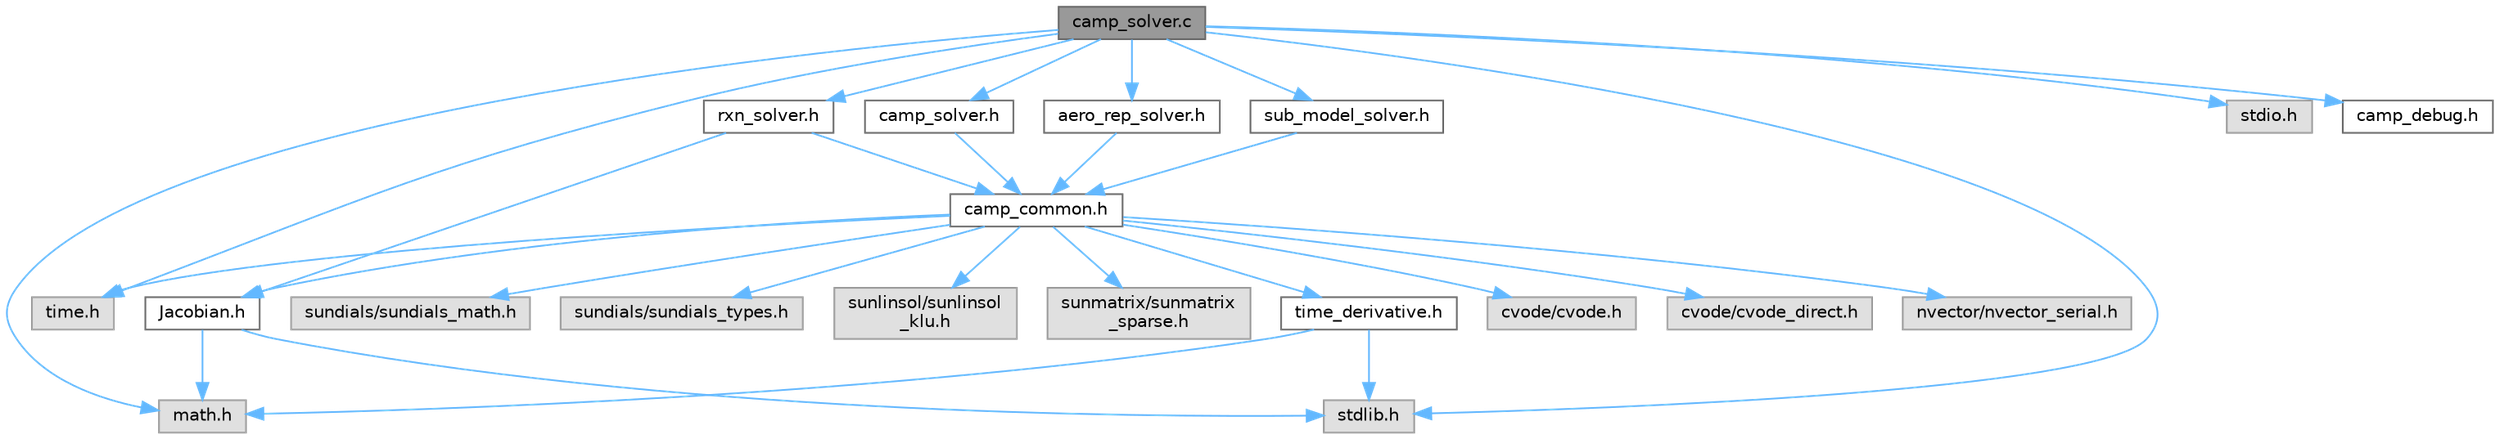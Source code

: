 digraph "camp_solver.c"
{
 // LATEX_PDF_SIZE
  bgcolor="transparent";
  edge [fontname=Helvetica,fontsize=10,labelfontname=Helvetica,labelfontsize=10];
  node [fontname=Helvetica,fontsize=10,shape=box,height=0.2,width=0.4];
  Node1 [label="camp_solver.c",height=0.2,width=0.4,color="gray40", fillcolor="grey60", style="filled", fontcolor="black",tooltip="Interface to c solvers for chemistry."];
  Node1 -> Node2 [color="steelblue1",style="solid"];
  Node2 [label="camp_solver.h",height=0.2,width=0.4,color="grey40", fillcolor="white", style="filled",URL="$camp__solver_8h.html",tooltip="Header file for solver functions."];
  Node2 -> Node3 [color="steelblue1",style="solid"];
  Node3 [label="camp_common.h",height=0.2,width=0.4,color="grey40", fillcolor="white", style="filled",URL="$camp__common_8h.html",tooltip="Header file for common constants and structures."];
  Node3 -> Node4 [color="steelblue1",style="solid"];
  Node4 [label="time.h",height=0.2,width=0.4,color="grey60", fillcolor="#E0E0E0", style="filled",tooltip=" "];
  Node3 -> Node5 [color="steelblue1",style="solid"];
  Node5 [label="Jacobian.h",height=0.2,width=0.4,color="grey40", fillcolor="white", style="filled",URL="$_jacobian_8h.html",tooltip="Header for the Jacobian structure and related functions."];
  Node5 -> Node6 [color="steelblue1",style="solid"];
  Node6 [label="math.h",height=0.2,width=0.4,color="grey60", fillcolor="#E0E0E0", style="filled",tooltip=" "];
  Node5 -> Node7 [color="steelblue1",style="solid"];
  Node7 [label="stdlib.h",height=0.2,width=0.4,color="grey60", fillcolor="#E0E0E0", style="filled",tooltip=" "];
  Node3 -> Node8 [color="steelblue1",style="solid"];
  Node8 [label="time_derivative.h",height=0.2,width=0.4,color="grey40", fillcolor="white", style="filled",URL="$time__derivative_8h.html",tooltip="Header for the time derivative structure and related functions."];
  Node8 -> Node6 [color="steelblue1",style="solid"];
  Node8 -> Node7 [color="steelblue1",style="solid"];
  Node3 -> Node9 [color="steelblue1",style="solid"];
  Node9 [label="cvode/cvode.h",height=0.2,width=0.4,color="grey60", fillcolor="#E0E0E0", style="filled",tooltip=" "];
  Node3 -> Node10 [color="steelblue1",style="solid"];
  Node10 [label="cvode/cvode_direct.h",height=0.2,width=0.4,color="grey60", fillcolor="#E0E0E0", style="filled",tooltip=" "];
  Node3 -> Node11 [color="steelblue1",style="solid"];
  Node11 [label="nvector/nvector_serial.h",height=0.2,width=0.4,color="grey60", fillcolor="#E0E0E0", style="filled",tooltip=" "];
  Node3 -> Node12 [color="steelblue1",style="solid"];
  Node12 [label="sundials/sundials_math.h",height=0.2,width=0.4,color="grey60", fillcolor="#E0E0E0", style="filled",tooltip=" "];
  Node3 -> Node13 [color="steelblue1",style="solid"];
  Node13 [label="sundials/sundials_types.h",height=0.2,width=0.4,color="grey60", fillcolor="#E0E0E0", style="filled",tooltip=" "];
  Node3 -> Node14 [color="steelblue1",style="solid"];
  Node14 [label="sunlinsol/sunlinsol\l_klu.h",height=0.2,width=0.4,color="grey60", fillcolor="#E0E0E0", style="filled",tooltip=" "];
  Node3 -> Node15 [color="steelblue1",style="solid"];
  Node15 [label="sunmatrix/sunmatrix\l_sparse.h",height=0.2,width=0.4,color="grey60", fillcolor="#E0E0E0", style="filled",tooltip=" "];
  Node1 -> Node6 [color="steelblue1",style="solid"];
  Node1 -> Node16 [color="steelblue1",style="solid"];
  Node16 [label="stdio.h",height=0.2,width=0.4,color="grey60", fillcolor="#E0E0E0", style="filled",tooltip=" "];
  Node1 -> Node7 [color="steelblue1",style="solid"];
  Node1 -> Node4 [color="steelblue1",style="solid"];
  Node1 -> Node17 [color="steelblue1",style="solid"];
  Node17 [label="aero_rep_solver.h",height=0.2,width=0.4,color="grey40", fillcolor="white", style="filled",URL="$aero__rep__solver_8h.html",tooltip="Header file for abstract aerosol representation functions."];
  Node17 -> Node3 [color="steelblue1",style="solid"];
  Node1 -> Node18 [color="steelblue1",style="solid"];
  Node18 [label="rxn_solver.h",height=0.2,width=0.4,color="grey40", fillcolor="white", style="filled",URL="$rxn__solver_8h.html",tooltip="Header file for abstract reaction functions."];
  Node18 -> Node5 [color="steelblue1",style="solid"];
  Node18 -> Node3 [color="steelblue1",style="solid"];
  Node1 -> Node19 [color="steelblue1",style="solid"];
  Node19 [label="sub_model_solver.h",height=0.2,width=0.4,color="grey40", fillcolor="white", style="filled",URL="$sub__model__solver_8h.html",tooltip="Header file for abstract sub model functions."];
  Node19 -> Node3 [color="steelblue1",style="solid"];
  Node1 -> Node20 [color="steelblue1",style="solid"];
  Node20 [label="camp_debug.h",height=0.2,width=0.4,color="grey40", fillcolor="white", style="filled",URL="$camp__debug_8h.html",tooltip=" "];
}
